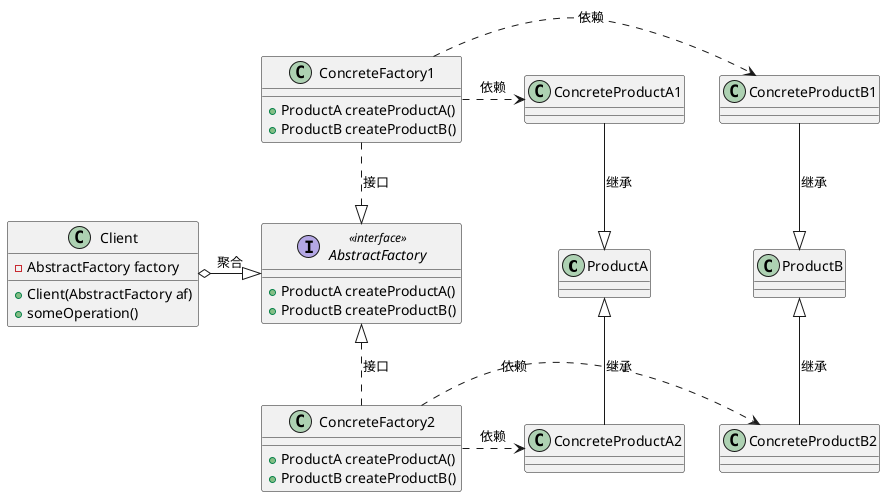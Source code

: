 @startuml

class ProductA {}

class ProductB {}


class ConcreteProductA1 {}


class ConcreteProductB1 {}


class ConcreteProductA2 {}


class ConcreteProductB2 {}


interface AbstractFactory << interface >> {
	+ ProductA createProductA()
	+ ProductB createProductB()
}


class ConcreteFactory1 {
	+ ProductA createProductA()
	+ ProductB createProductB()
}


class ConcreteFactory2 {
	+ ProductA createProductA()
	+ ProductB createProductB()
}


class Client {
	- AbstractFactory factory
	
	+ Client(AbstractFactory af)
	+ someOperation()
}


ProductA <|-up- ConcreteProductA1: "继承"
ProductA <|-down- ConcreteProductA2: "继承"
ProductB <|-up- ConcreteProductB1: "继承"
ProductB <|-down- ConcreteProductB2: "继承"

ConcreteProductA1 <.left. ConcreteFactory1: "依赖"
ConcreteProductB1 <.left. ConcreteFactory1: "依赖"
ConcreteProductA2 <.left. ConcreteFactory2: "依赖"
ConcreteProductB2 <.left. ConcreteFactory2: "依赖"

AbstractFactory <|.up. ConcreteFactory1: "接口"
AbstractFactory <|.down. ConcreteFactory2: "接口"

AbstractFactory <|-left-o Client: "聚合"

@enduml